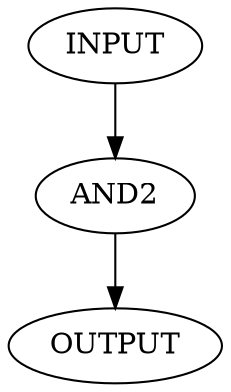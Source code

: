 digraph test {

I1 [label = "INPUT"];

GATE [label = "AND2" ];

O [label = "OUTPUT"];

I1 -> GATE -> O;

}
